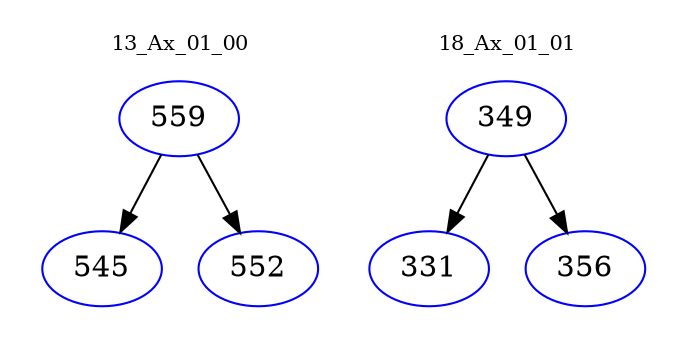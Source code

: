 digraph{
subgraph cluster_0 {
color = white
label = "13_Ax_01_00";
fontsize=10;
T0_559 [label="559", color="blue"]
T0_559 -> T0_545 [color="black"]
T0_545 [label="545", color="blue"]
T0_559 -> T0_552 [color="black"]
T0_552 [label="552", color="blue"]
}
subgraph cluster_1 {
color = white
label = "18_Ax_01_01";
fontsize=10;
T1_349 [label="349", color="blue"]
T1_349 -> T1_331 [color="black"]
T1_331 [label="331", color="blue"]
T1_349 -> T1_356 [color="black"]
T1_356 [label="356", color="blue"]
}
}
